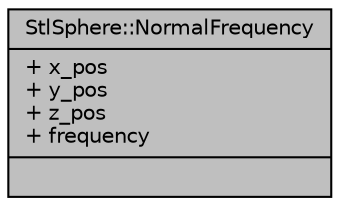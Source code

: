 digraph "StlSphere::NormalFrequency"
{
  edge [fontname="Helvetica",fontsize="10",labelfontname="Helvetica",labelfontsize="10"];
  node [fontname="Helvetica",fontsize="10",shape=record];
  Node1 [label="{StlSphere::NormalFrequency\n|+ x_pos\l+ y_pos\l+ z_pos\l+ frequency\l|}",height=0.2,width=0.4,color="black", fillcolor="grey75", style="filled" fontcolor="black"];
}

